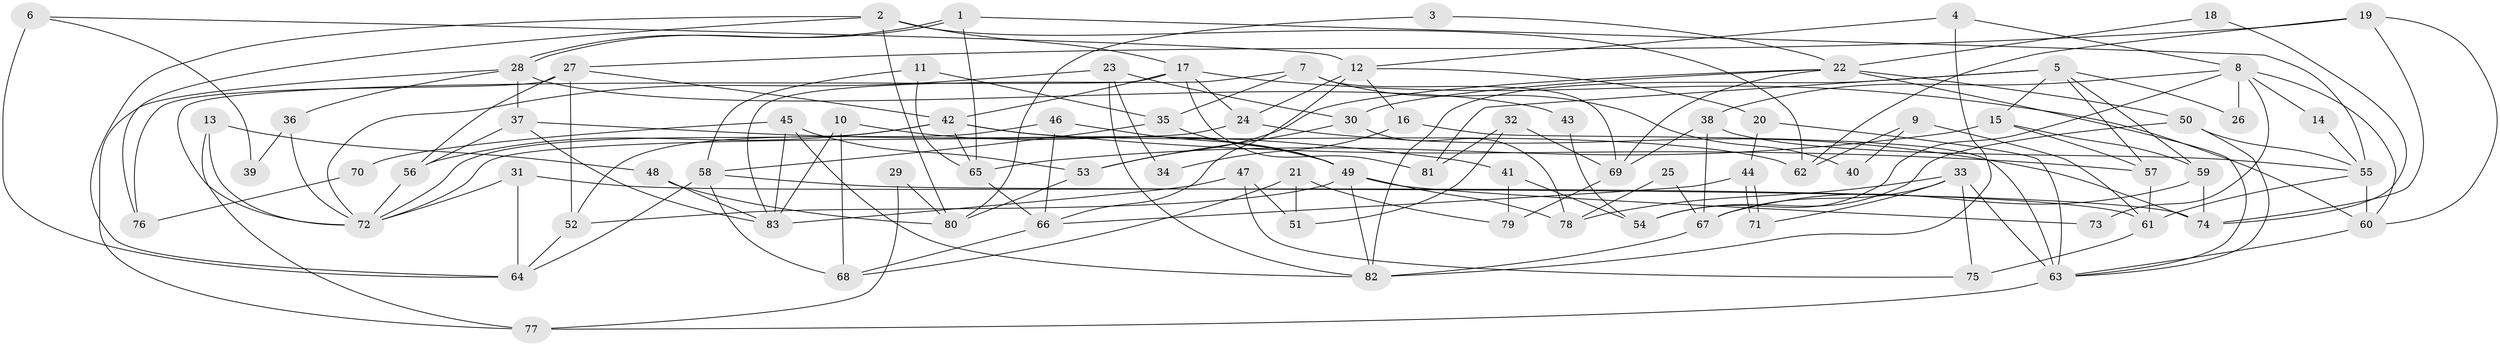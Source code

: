 // Generated by graph-tools (version 1.1) at 2025/50/03/09/25 04:50:14]
// undirected, 83 vertices, 166 edges
graph export_dot {
graph [start="1"]
  node [color=gray90,style=filled];
  1;
  2;
  3;
  4;
  5;
  6;
  7;
  8;
  9;
  10;
  11;
  12;
  13;
  14;
  15;
  16;
  17;
  18;
  19;
  20;
  21;
  22;
  23;
  24;
  25;
  26;
  27;
  28;
  29;
  30;
  31;
  32;
  33;
  34;
  35;
  36;
  37;
  38;
  39;
  40;
  41;
  42;
  43;
  44;
  45;
  46;
  47;
  48;
  49;
  50;
  51;
  52;
  53;
  54;
  55;
  56;
  57;
  58;
  59;
  60;
  61;
  62;
  63;
  64;
  65;
  66;
  67;
  68;
  69;
  70;
  71;
  72;
  73;
  74;
  75;
  76;
  77;
  78;
  79;
  80;
  81;
  82;
  83;
  1 -- 28;
  1 -- 28;
  1 -- 65;
  1 -- 55;
  2 -- 17;
  2 -- 62;
  2 -- 64;
  2 -- 76;
  2 -- 80;
  3 -- 80;
  3 -- 22;
  4 -- 12;
  4 -- 82;
  4 -- 8;
  5 -- 15;
  5 -- 59;
  5 -- 26;
  5 -- 57;
  5 -- 81;
  5 -- 82;
  6 -- 64;
  6 -- 12;
  6 -- 39;
  7 -- 83;
  7 -- 35;
  7 -- 40;
  7 -- 69;
  8 -- 60;
  8 -- 14;
  8 -- 26;
  8 -- 38;
  8 -- 54;
  8 -- 73;
  9 -- 61;
  9 -- 62;
  9 -- 40;
  10 -- 68;
  10 -- 49;
  10 -- 83;
  11 -- 58;
  11 -- 65;
  11 -- 35;
  12 -- 66;
  12 -- 24;
  12 -- 16;
  12 -- 20;
  13 -- 77;
  13 -- 72;
  13 -- 48;
  14 -- 55;
  15 -- 59;
  15 -- 57;
  15 -- 65;
  16 -- 63;
  16 -- 34;
  17 -- 42;
  17 -- 81;
  17 -- 24;
  17 -- 60;
  17 -- 72;
  18 -- 74;
  18 -- 22;
  19 -- 60;
  19 -- 27;
  19 -- 62;
  19 -- 74;
  20 -- 63;
  20 -- 44;
  21 -- 79;
  21 -- 68;
  21 -- 51;
  22 -- 63;
  22 -- 30;
  22 -- 50;
  22 -- 53;
  22 -- 69;
  23 -- 82;
  23 -- 72;
  23 -- 30;
  23 -- 34;
  24 -- 72;
  24 -- 74;
  25 -- 67;
  25 -- 78;
  27 -- 42;
  27 -- 52;
  27 -- 56;
  27 -- 76;
  28 -- 37;
  28 -- 36;
  28 -- 43;
  28 -- 77;
  29 -- 80;
  29 -- 77;
  30 -- 53;
  30 -- 78;
  31 -- 72;
  31 -- 64;
  31 -- 61;
  32 -- 69;
  32 -- 51;
  32 -- 81;
  33 -- 63;
  33 -- 67;
  33 -- 71;
  33 -- 75;
  33 -- 78;
  35 -- 49;
  35 -- 58;
  36 -- 72;
  36 -- 39;
  37 -- 83;
  37 -- 56;
  37 -- 41;
  38 -- 69;
  38 -- 55;
  38 -- 67;
  41 -- 54;
  41 -- 79;
  42 -- 56;
  42 -- 57;
  42 -- 62;
  42 -- 65;
  42 -- 72;
  43 -- 54;
  44 -- 71;
  44 -- 71;
  44 -- 66;
  45 -- 83;
  45 -- 82;
  45 -- 53;
  45 -- 70;
  46 -- 52;
  46 -- 66;
  46 -- 49;
  47 -- 75;
  47 -- 83;
  47 -- 51;
  48 -- 80;
  48 -- 83;
  49 -- 78;
  49 -- 52;
  49 -- 73;
  49 -- 82;
  50 -- 55;
  50 -- 54;
  50 -- 63;
  52 -- 64;
  53 -- 80;
  55 -- 60;
  55 -- 61;
  56 -- 72;
  57 -- 61;
  58 -- 74;
  58 -- 64;
  58 -- 68;
  59 -- 74;
  59 -- 67;
  60 -- 63;
  61 -- 75;
  63 -- 77;
  65 -- 66;
  66 -- 68;
  67 -- 82;
  69 -- 79;
  70 -- 76;
}
